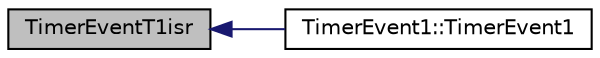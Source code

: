 digraph G
{
  edge [fontname="Helvetica",fontsize="10",labelfontname="Helvetica",labelfontsize="10"];
  node [fontname="Helvetica",fontsize="10",shape=record];
  rankdir=LR;
  Node1 [label="TimerEventT1isr",height=0.2,width=0.4,color="black", fillcolor="grey75", style="filled" fontcolor="black"];
  Node1 -> Node2 [dir=back,color="midnightblue",fontsize="10",style="solid",fontname="Helvetica"];
  Node2 [label="TimerEvent1::TimerEvent1",height=0.2,width=0.4,color="black", fillcolor="white", style="filled",URL="$class_timer_event1.html#aa7938b8d73d92e4396462424c9d34070"];
}
